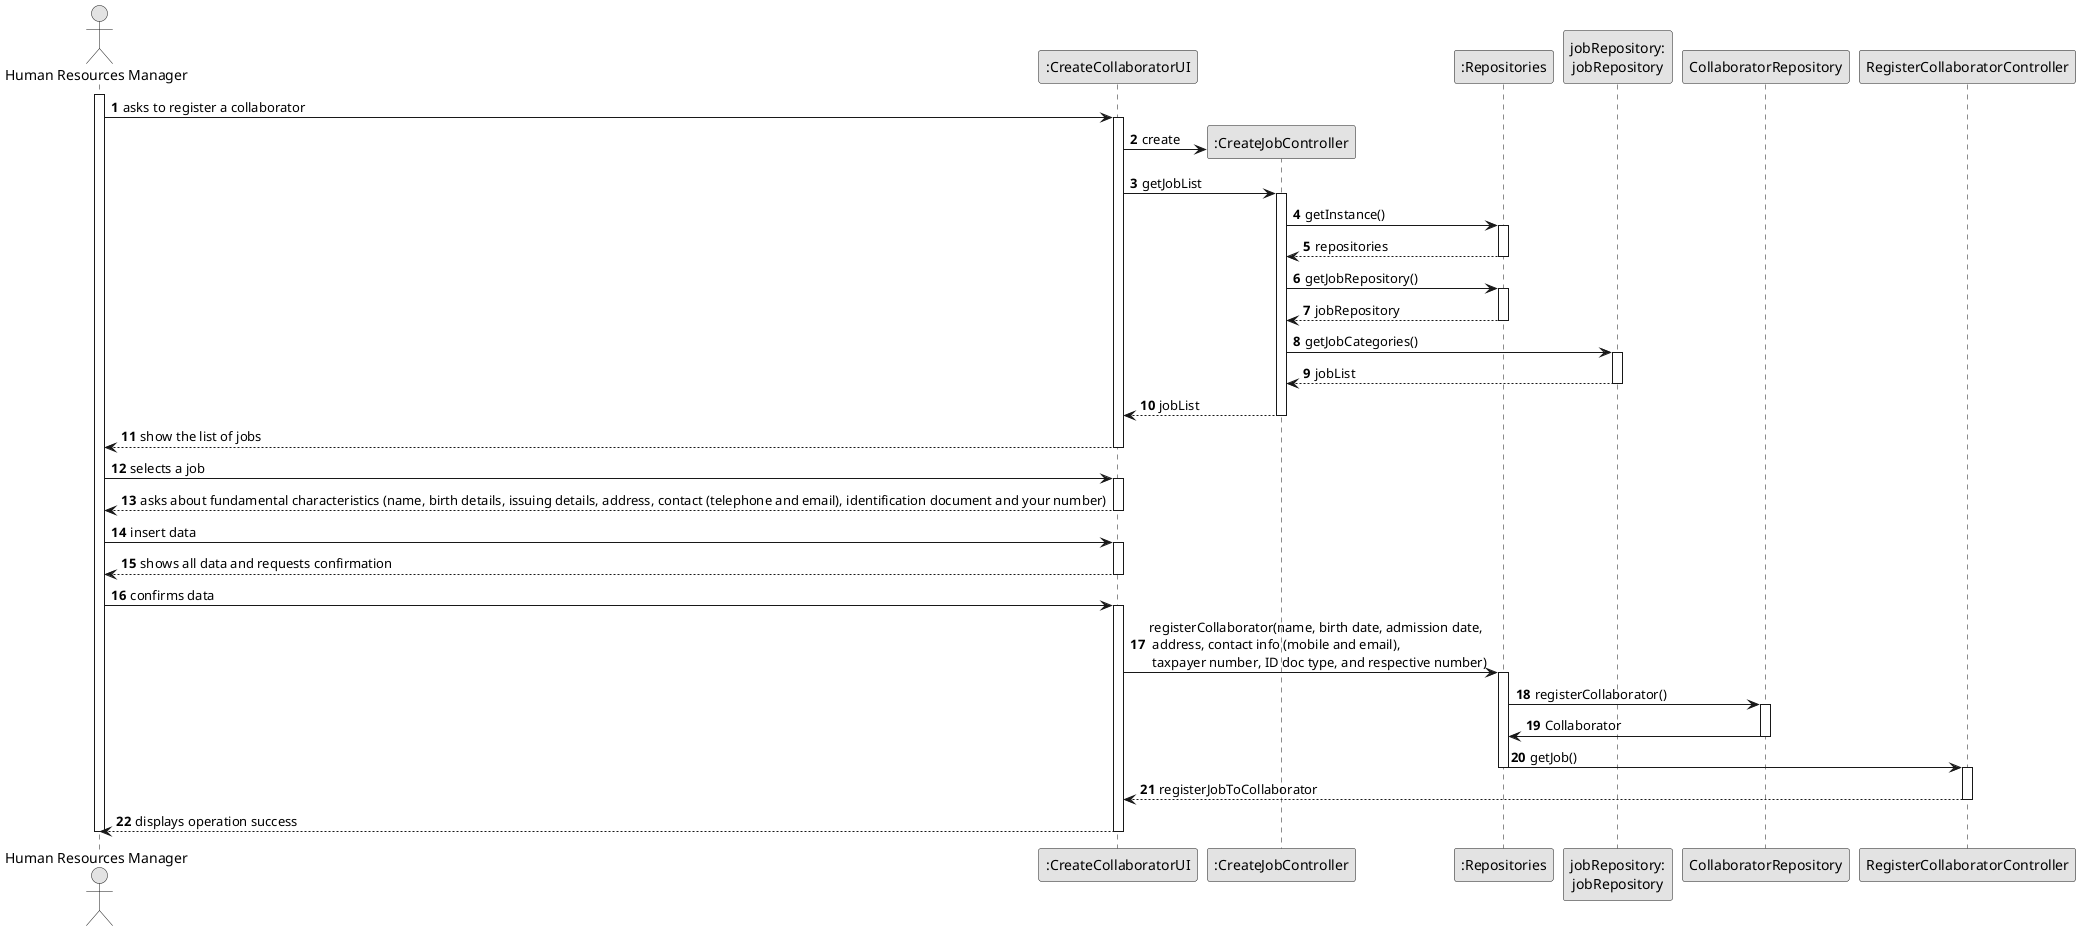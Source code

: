 @startuml
skinparam monochrome true
skinparam packageStyle rectangle
skinparam shadowing false

autonumber

'hide footbox
actor "Human Resources Manager" as ADM
participant ":CreateCollaboratorUI" as UI
participant ":CreateJobController" as CTRL
participant ":Repositories" as RepositorySingleton
participant "jobRepository:\njobRepository" as TaskCategoryRepository
participant "CollaboratorRepository" as SIU
participant "RegisterCollaboratorController" as POP


activate ADM

        ADM -> UI : asks to register a collaborator

        activate UI

'            UI --> ADM : requests data (reference, description,  informal \n description, technical description, duration, cost)
            'create CTRL
            UI -> CTRL** : create

            UI -> CTRL : getJobList
            activate CTRL

                CTRL -> RepositorySingleton : getInstance()
                activate RepositorySingleton

                    RepositorySingleton --> CTRL: repositories
                deactivate RepositorySingleton

                CTRL -> RepositorySingleton : getJobRepository()
                activate RepositorySingleton

                    RepositorySingleton --> CTRL: jobRepository
                deactivate RepositorySingleton

                CTRL -> TaskCategoryRepository : getJobCategories()
                activate TaskCategoryRepository

                    TaskCategoryRepository --> CTRL : jobList
                deactivate TaskCategoryRepository

                CTRL --> UI : jobList
            deactivate CTRL

            UI --> ADM : show the list of jobs
        deactivate UI

    ADM -> UI : selects a job
    activate UI

        UI --> ADM : asks about fundamental characteristics (name, birth details, issuing details, address, contact (telephone and email), identification document and your number)
    deactivate UI

    ADM -> UI : insert data
    activate UI

        UI --> ADM : shows all data and requests confirmation
    deactivate UI

    ADM -> UI : confirms data
    activate UI

        UI -> RepositorySingleton : registerCollaborator(name, birth date, admission date, \n address, contact info (mobile and email), \n taxpayer number, ID doc type, and respective number)
        activate RepositorySingleton





                RepositorySingleton -> SIU : registerCollaborator()
            activate SIU

                SIU -> RepositorySingleton : Collaborator
            deactivate SIU

            RepositorySingleton -> POP : getJob()
            deactivate RepositorySingleton
                 activate POP


                    POP --> UI : registerJobToCollaborator
                    deactivate POP




            deactivate CTRL

            deactivate CTRL
            UI --> ADM: displays operation success
    deactivate UI

deactivate ADM

@enduml